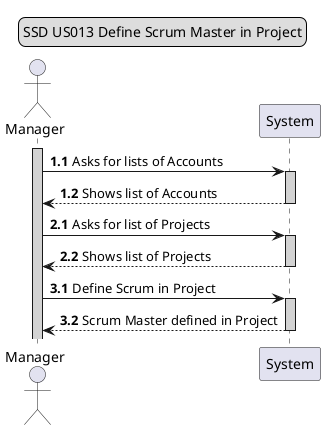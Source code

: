 @startuml
legend top
SSD US013 Define Scrum Master in Project
end legend
Actor Manager

autoactivate on

autonumber 1.1
activate Manager #lightgrey
Manager -> System #lightgrey: Asks for lists of Accounts
System --> Manager #lightgrey: Shows list of Accounts

autonumber 2.1

Manager -> System #lightgrey: Asks for list of Projects
System --> Manager #lightgrey: Shows list of Projects

autonumber 3.1
Manager -> System #lightgrey: Define Scrum in Project
System --> Manager #lightgrey: Scrum Master defined in Project


@enduml